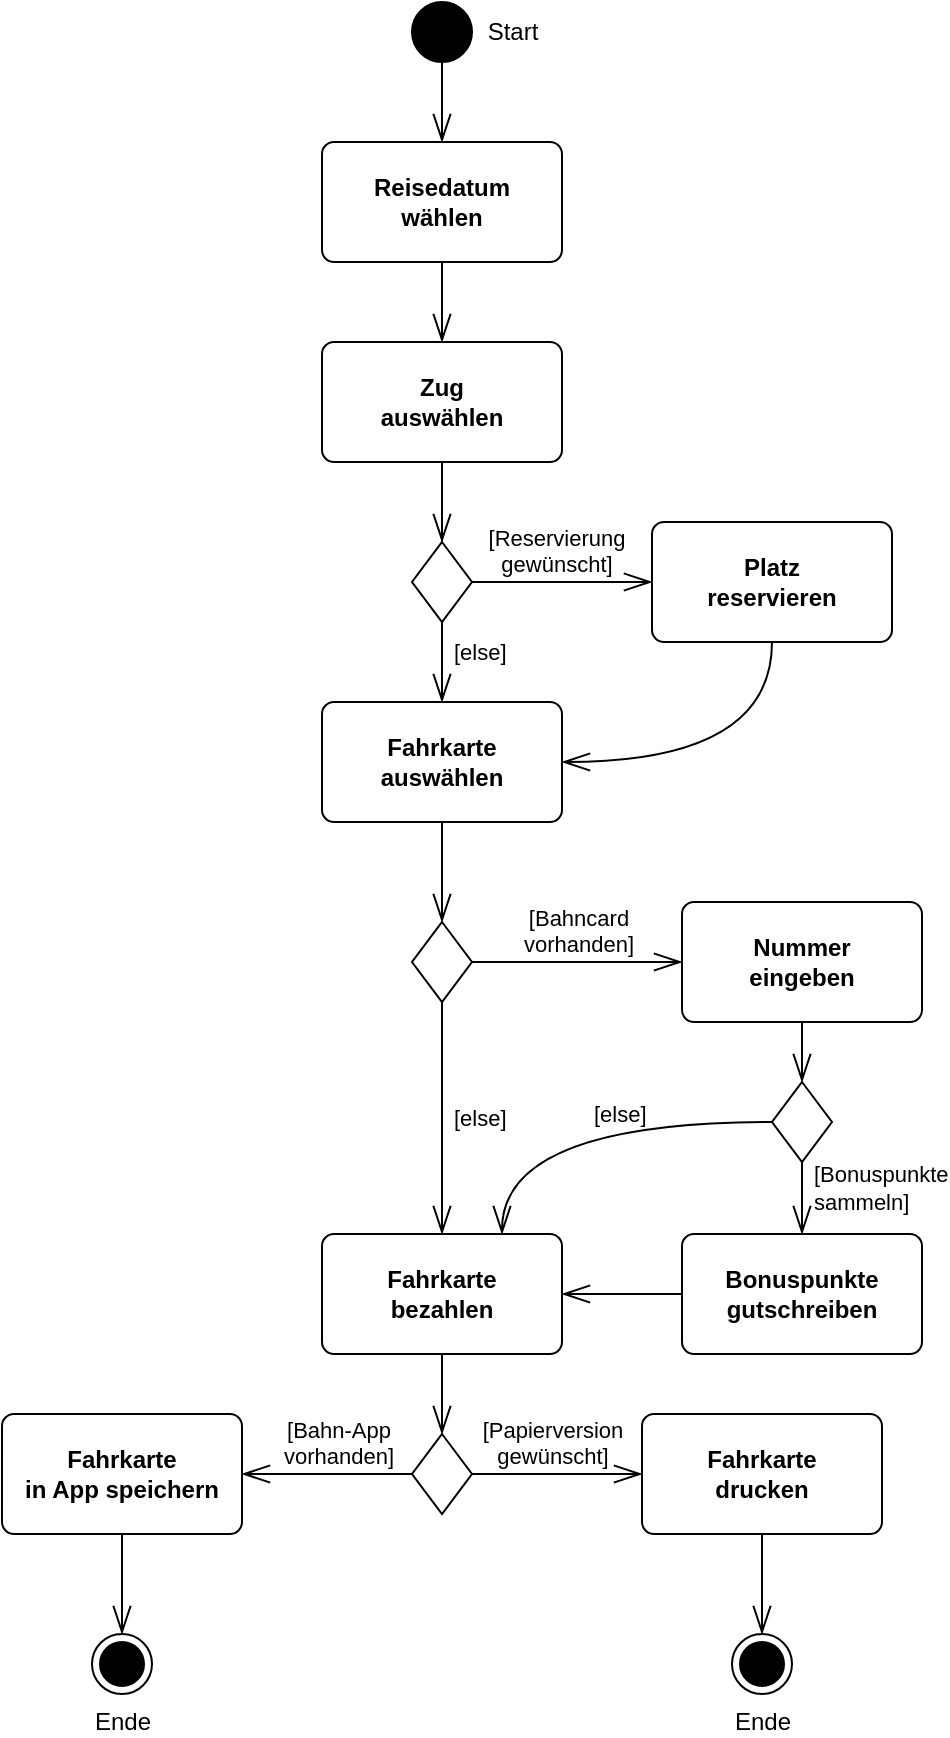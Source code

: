 <mxfile version="22.0.8" type="device">
  <diagram name="Seite-1" id="xgGKzTFVcaxSicP24fel">
    <mxGraphModel dx="2328" dy="924" grid="1" gridSize="10" guides="1" tooltips="1" connect="1" arrows="1" fold="1" page="1" pageScale="1" pageWidth="827" pageHeight="1169" math="0" shadow="0">
      <root>
        <mxCell id="0" />
        <mxCell id="1" parent="0" />
        <mxCell id="Jbg5O2WCxNzNvvJP6ww8-1" value="Ende" style="ellipse;html=1;shape=endState;fillColor=strokeColor;verticalAlign=top;horizontal=1;align=center;labelPosition=center;verticalLabelPosition=bottom;" parent="1" vertex="1">
          <mxGeometry x="25" y="866" width="30" height="30" as="geometry" />
        </mxCell>
        <mxCell id="Jbg5O2WCxNzNvvJP6ww8-3" value="Start" style="ellipse;fillColor=strokeColor;html=1;labelPosition=right;verticalLabelPosition=middle;align=center;verticalAlign=middle;spacingLeft=10;" parent="1" vertex="1">
          <mxGeometry x="185" y="50" width="30" height="30" as="geometry" />
        </mxCell>
        <mxCell id="Jbg5O2WCxNzNvvJP6ww8-4" value="Ende" style="ellipse;html=1;shape=endState;fillColor=strokeColor;verticalAlign=top;horizontal=1;align=center;labelPosition=center;verticalLabelPosition=bottom;" parent="1" vertex="1">
          <mxGeometry x="345" y="866" width="30" height="30" as="geometry" />
        </mxCell>
        <mxCell id="Jbg5O2WCxNzNvvJP6ww8-5" value="&lt;div&gt;Reisedatum&lt;/div&gt;&lt;div&gt;wählen&lt;/div&gt;" style="rounded=1;whiteSpace=wrap;html=1;arcSize=10;fontStyle=1" parent="1" vertex="1">
          <mxGeometry x="140" y="120" width="120" height="60" as="geometry" />
        </mxCell>
        <mxCell id="Jbg5O2WCxNzNvvJP6ww8-10" value="&lt;div&gt;Zug&lt;/div&gt;&lt;div&gt;auswählen&lt;/div&gt;" style="rounded=1;whiteSpace=wrap;html=1;arcSize=10;fontStyle=1" parent="1" vertex="1">
          <mxGeometry x="140" y="220" width="120" height="60" as="geometry" />
        </mxCell>
        <mxCell id="Jbg5O2WCxNzNvvJP6ww8-11" value="Fahrkarte&lt;div&gt;auswählen&lt;/div&gt;" style="rounded=1;whiteSpace=wrap;html=1;arcSize=10;fontStyle=1" parent="1" vertex="1">
          <mxGeometry x="140" y="400" width="120" height="60" as="geometry" />
        </mxCell>
        <mxCell id="Jbg5O2WCxNzNvvJP6ww8-12" value="Platz&lt;br&gt;reservieren" style="rounded=1;whiteSpace=wrap;html=1;arcSize=10;fontStyle=1" parent="1" vertex="1">
          <mxGeometry x="305" y="310" width="120" height="60" as="geometry" />
        </mxCell>
        <mxCell id="Jbg5O2WCxNzNvvJP6ww8-13" value="" style="endArrow=openThin;html=1;rounded=0;endFill=0;endSize=12;entryX=0.5;entryY=0;entryDx=0;entryDy=0;" parent="1" source="Jbg5O2WCxNzNvvJP6ww8-3" target="Jbg5O2WCxNzNvvJP6ww8-5" edge="1">
          <mxGeometry width="50" height="50" relative="1" as="geometry">
            <mxPoint x="350" y="260" as="sourcePoint" />
            <mxPoint x="110" y="230" as="targetPoint" />
          </mxGeometry>
        </mxCell>
        <mxCell id="Jbg5O2WCxNzNvvJP6ww8-15" value="" style="endArrow=openThin;html=1;rounded=0;endFill=0;endSize=12;entryX=0.5;entryY=0;entryDx=0;entryDy=0;exitX=0.5;exitY=1;exitDx=0;exitDy=0;" parent="1" source="Jbg5O2WCxNzNvvJP6ww8-5" target="Jbg5O2WCxNzNvvJP6ww8-10" edge="1">
          <mxGeometry width="50" height="50" relative="1" as="geometry">
            <mxPoint x="270" y="220" as="sourcePoint" />
            <mxPoint x="330" y="240" as="targetPoint" />
          </mxGeometry>
        </mxCell>
        <mxCell id="Jbg5O2WCxNzNvvJP6ww8-16" value="" style="endArrow=openThin;html=1;rounded=0;endFill=0;endSize=12;entryX=0.5;entryY=0;entryDx=0;entryDy=0;exitX=0.5;exitY=1;exitDx=0;exitDy=0;" parent="1" source="Jbg5O2WCxNzNvvJP6ww8-10" target="Jbg5O2WCxNzNvvJP6ww8-45" edge="1">
          <mxGeometry width="50" height="50" relative="1" as="geometry">
            <mxPoint x="430" y="240" as="sourcePoint" />
            <mxPoint x="471.5" y="170" as="targetPoint" />
          </mxGeometry>
        </mxCell>
        <mxCell id="Jbg5O2WCxNzNvvJP6ww8-19" value="[else]" style="endArrow=openThin;html=1;rounded=0;endFill=0;endSize=12;verticalAlign=middle;align=left;spacingLeft=4;exitX=0.5;exitY=1;exitDx=0;exitDy=0;entryX=0.5;entryY=0;entryDx=0;entryDy=0;labelBackgroundColor=none;spacingBottom=11;" parent="1" source="Jbg5O2WCxNzNvvJP6ww8-45" target="Jbg5O2WCxNzNvvJP6ww8-11" edge="1">
          <mxGeometry width="50" height="50" relative="1" as="geometry">
            <mxPoint x="80" y="340" as="sourcePoint" />
            <mxPoint x="30" y="320" as="targetPoint" />
          </mxGeometry>
        </mxCell>
        <mxCell id="Jbg5O2WCxNzNvvJP6ww8-20" value="[Reservierung &lt;br&gt;gewünscht]" style="endArrow=openThin;html=1;rounded=0;endFill=0;endSize=12;exitX=1;exitY=0.5;exitDx=0;exitDy=0;align=center;spacingLeft=0;verticalAlign=bottom;labelPosition=center;verticalLabelPosition=top;labelBackgroundColor=none;spacingRight=7;" parent="1" source="Jbg5O2WCxNzNvvJP6ww8-45" target="Jbg5O2WCxNzNvvJP6ww8-12" edge="1">
          <mxGeometry width="50" height="50" relative="1" as="geometry">
            <mxPoint x="486.5" y="155" as="sourcePoint" />
            <mxPoint x="506.5" y="110" as="targetPoint" />
            <mxPoint as="offset" />
          </mxGeometry>
        </mxCell>
        <mxCell id="Jbg5O2WCxNzNvvJP6ww8-22" value="Fahrkarte&lt;div&gt;bezahlen&lt;/div&gt;" style="rounded=1;whiteSpace=wrap;html=1;arcSize=10;fontStyle=1" parent="1" vertex="1">
          <mxGeometry x="140" y="666" width="120" height="60" as="geometry" />
        </mxCell>
        <mxCell id="Jbg5O2WCxNzNvvJP6ww8-24" value="Fahrkarte&lt;div&gt;drucken&lt;/div&gt;" style="rounded=1;whiteSpace=wrap;html=1;arcSize=10;fontStyle=1" parent="1" vertex="1">
          <mxGeometry x="300" y="756" width="120" height="60" as="geometry" />
        </mxCell>
        <mxCell id="Jbg5O2WCxNzNvvJP6ww8-25" value="Fahrkarte&lt;div&gt;in App speichern&lt;br&gt;&lt;/div&gt;" style="rounded=1;whiteSpace=wrap;html=1;arcSize=10;fontStyle=1" parent="1" vertex="1">
          <mxGeometry x="-20" y="756" width="120" height="60" as="geometry" />
        </mxCell>
        <mxCell id="Jbg5O2WCxNzNvvJP6ww8-26" value="&lt;div&gt;[Bahn-App&lt;/div&gt;vorhanden]" style="endArrow=openThin;html=1;rounded=0;endFill=0;endSize=12;exitX=0;exitY=0.5;exitDx=0;exitDy=0;entryX=1;entryY=0.5;entryDx=0;entryDy=0;verticalAlign=bottom;labelBackgroundColor=none;spacingLeft=10;" parent="1" source="Jbg5O2WCxNzNvvJP6ww8-48" target="Jbg5O2WCxNzNvvJP6ww8-25" edge="1">
          <mxGeometry width="50" height="50" relative="1" as="geometry">
            <mxPoint x="285" y="666" as="sourcePoint" />
            <mxPoint x="-45" y="576" as="targetPoint" />
          </mxGeometry>
        </mxCell>
        <mxCell id="Jbg5O2WCxNzNvvJP6ww8-27" value="" style="endArrow=openThin;html=1;rounded=0;endFill=0;endSize=12;" parent="1" source="Jbg5O2WCxNzNvvJP6ww8-24" target="Jbg5O2WCxNzNvvJP6ww8-4" edge="1">
          <mxGeometry width="50" height="50" relative="1" as="geometry">
            <mxPoint x="470" y="876" as="sourcePoint" />
            <mxPoint x="405" y="866" as="targetPoint" />
          </mxGeometry>
        </mxCell>
        <mxCell id="Jbg5O2WCxNzNvvJP6ww8-28" value="" style="endArrow=openThin;html=1;rounded=0;endFill=0;endSize=12;" parent="1" source="Jbg5O2WCxNzNvvJP6ww8-25" target="Jbg5O2WCxNzNvvJP6ww8-1" edge="1">
          <mxGeometry width="50" height="50" relative="1" as="geometry">
            <mxPoint x="-30" y="596" as="sourcePoint" />
            <mxPoint x="40" y="596" as="targetPoint" />
          </mxGeometry>
        </mxCell>
        <mxCell id="Jbg5O2WCxNzNvvJP6ww8-29" value="" style="endArrow=openThin;html=1;rounded=0;endFill=0;endSize=12;" parent="1" source="Jbg5O2WCxNzNvvJP6ww8-35" target="Jbg5O2WCxNzNvvJP6ww8-46" edge="1">
          <mxGeometry width="50" height="50" relative="1" as="geometry">
            <mxPoint x="525" y="460" as="sourcePoint" />
            <mxPoint x="655" y="370" as="targetPoint" />
          </mxGeometry>
        </mxCell>
        <mxCell id="Jbg5O2WCxNzNvvJP6ww8-30" value="" style="endArrow=openThin;html=1;rounded=0;endFill=0;endSize=12;exitX=0.5;exitY=1;exitDx=0;exitDy=0;entryX=0.5;entryY=0;entryDx=0;entryDy=0;" parent="1" source="Jbg5O2WCxNzNvvJP6ww8-22" target="Jbg5O2WCxNzNvvJP6ww8-48" edge="1">
          <mxGeometry width="50" height="50" relative="1" as="geometry">
            <mxPoint x="310" y="786" as="sourcePoint" />
            <mxPoint x="360" y="666" as="targetPoint" />
          </mxGeometry>
        </mxCell>
        <mxCell id="Jbg5O2WCxNzNvvJP6ww8-31" value="[Papierversion&lt;br&gt;gewünscht]" style="endArrow=openThin;html=1;rounded=0;endFill=0;endSize=12;exitX=1;exitY=0.5;exitDx=0;exitDy=0;align=center;spacingLeft=-6;verticalAlign=bottom;labelBackgroundColor=none;" parent="1" source="Jbg5O2WCxNzNvvJP6ww8-48" target="Jbg5O2WCxNzNvvJP6ww8-24" edge="1">
          <mxGeometry width="50" height="50" relative="1" as="geometry">
            <mxPoint x="300" y="681" as="sourcePoint" />
            <mxPoint x="-25" y="596" as="targetPoint" />
            <mxPoint as="offset" />
          </mxGeometry>
        </mxCell>
        <mxCell id="Jbg5O2WCxNzNvvJP6ww8-32" value="[Bahncard&lt;br&gt;vorhanden]" style="endArrow=openThin;html=1;rounded=0;endFill=0;endSize=12;exitX=1;exitY=0.5;exitDx=0;exitDy=0;entryX=0;entryY=0.5;entryDx=0;entryDy=0;verticalAlign=bottom;labelBackgroundColor=none;" parent="1" source="Jbg5O2WCxNzNvvJP6ww8-47" target="Jbg5O2WCxNzNvvJP6ww8-35" edge="1">
          <mxGeometry width="50" height="50" relative="1" as="geometry">
            <mxPoint x="345" y="425" as="sourcePoint" />
            <mxPoint x="-160" y="460" as="targetPoint" />
          </mxGeometry>
        </mxCell>
        <mxCell id="Jbg5O2WCxNzNvvJP6ww8-33" value="[else]" style="endArrow=openThin;html=1;rounded=0;endFill=0;endSize=12;exitX=0.5;exitY=1;exitDx=0;exitDy=0;entryX=0.5;entryY=0;entryDx=0;entryDy=0;align=left;spacingLeft=4;labelBackgroundColor=none;" parent="1" source="Jbg5O2WCxNzNvvJP6ww8-47" target="Jbg5O2WCxNzNvvJP6ww8-22" edge="1">
          <mxGeometry width="50" height="50" relative="1" as="geometry">
            <mxPoint x="330" y="420" as="sourcePoint" />
            <mxPoint x="-150" y="450" as="targetPoint" />
            <mxPoint as="offset" />
          </mxGeometry>
        </mxCell>
        <mxCell id="Jbg5O2WCxNzNvvJP6ww8-34" value="" style="endArrow=openThin;html=1;rounded=0;endFill=0;endSize=12;exitX=0.5;exitY=1;exitDx=0;exitDy=0;entryX=0.5;entryY=0;entryDx=0;entryDy=0;" parent="1" source="Jbg5O2WCxNzNvvJP6ww8-11" target="Jbg5O2WCxNzNvvJP6ww8-47" edge="1">
          <mxGeometry width="50" height="50" relative="1" as="geometry">
            <mxPoint x="80" y="320" as="sourcePoint" />
            <mxPoint x="620" y="250" as="targetPoint" />
          </mxGeometry>
        </mxCell>
        <mxCell id="Jbg5O2WCxNzNvvJP6ww8-35" value="&lt;div&gt;Nummer&lt;/div&gt;&lt;div&gt;eingeben&lt;/div&gt;" style="rounded=1;whiteSpace=wrap;html=1;arcSize=10;fontStyle=1" parent="1" vertex="1">
          <mxGeometry x="320" y="500" width="120" height="60" as="geometry" />
        </mxCell>
        <mxCell id="Jbg5O2WCxNzNvvJP6ww8-36" value="Bonuspunkte&lt;br&gt;gutschreiben" style="rounded=1;whiteSpace=wrap;html=1;arcSize=10;fontStyle=1" parent="1" vertex="1">
          <mxGeometry x="320" y="666" width="120" height="60" as="geometry" />
        </mxCell>
        <mxCell id="Jbg5O2WCxNzNvvJP6ww8-38" value="" style="endArrow=openThin;html=1;rounded=0;endFill=0;endSize=12;entryX=1;entryY=0.5;entryDx=0;entryDy=0;" parent="1" source="Jbg5O2WCxNzNvvJP6ww8-36" target="Jbg5O2WCxNzNvvJP6ww8-22" edge="1">
          <mxGeometry width="50" height="50" relative="1" as="geometry">
            <mxPoint x="-95" y="456" as="sourcePoint" />
            <mxPoint x="405" y="706" as="targetPoint" />
          </mxGeometry>
        </mxCell>
        <mxCell id="Jbg5O2WCxNzNvvJP6ww8-39" value="[Bonuspunkte&lt;br&gt; sammeln]" style="endArrow=openThin;html=1;rounded=0;endFill=0;endSize=12;exitX=0.5;exitY=1;exitDx=0;exitDy=0;align=left;spacingLeft=4;labelBackgroundColor=none;spacingTop=0;spacingBottom=10;" parent="1" source="Jbg5O2WCxNzNvvJP6ww8-46" target="Jbg5O2WCxNzNvvJP6ww8-36" edge="1">
          <mxGeometry width="50" height="50" relative="1" as="geometry">
            <mxPoint x="655" y="456" as="sourcePoint" />
            <mxPoint x="-15" y="396" as="targetPoint" />
          </mxGeometry>
        </mxCell>
        <mxCell id="Jbg5O2WCxNzNvvJP6ww8-45" value="" style="rhombus;" parent="1" vertex="1">
          <mxGeometry x="185" y="320" width="30" height="40" as="geometry" />
        </mxCell>
        <mxCell id="Jbg5O2WCxNzNvvJP6ww8-46" value="" style="rhombus;" parent="1" vertex="1">
          <mxGeometry x="365" y="590" width="30" height="40" as="geometry" />
        </mxCell>
        <mxCell id="Jbg5O2WCxNzNvvJP6ww8-47" value="" style="rhombus;" parent="1" vertex="1">
          <mxGeometry x="185" y="510" width="30" height="40" as="geometry" />
        </mxCell>
        <mxCell id="Jbg5O2WCxNzNvvJP6ww8-48" value="" style="rhombus;" parent="1" vertex="1">
          <mxGeometry x="185" y="766" width="30" height="40" as="geometry" />
        </mxCell>
        <mxCell id="Jbg5O2WCxNzNvvJP6ww8-51" value="[else]" style="endArrow=openThin;html=1;rounded=0;endFill=0;endSize=12;exitX=0;exitY=0.5;exitDx=0;exitDy=0;align=left;spacingLeft=4;entryX=0.75;entryY=0;entryDx=0;entryDy=0;edgeStyle=orthogonalEdgeStyle;elbow=vertical;curved=1;spacingBottom=9;labelBackgroundColor=none;" parent="1" source="Jbg5O2WCxNzNvvJP6ww8-46" target="Jbg5O2WCxNzNvvJP6ww8-22" edge="1">
          <mxGeometry width="50" height="50" relative="1" as="geometry">
            <mxPoint x="340" y="466" as="sourcePoint" />
            <mxPoint x="380" y="566" as="targetPoint" />
            <mxPoint as="offset" />
          </mxGeometry>
        </mxCell>
        <mxCell id="Jbg5O2WCxNzNvvJP6ww8-55" value="" style="endArrow=openThin;html=1;rounded=0;endFill=0;endSize=12;entryX=1;entryY=0.5;entryDx=0;entryDy=0;exitX=0.5;exitY=1;exitDx=0;exitDy=0;edgeStyle=orthogonalEdgeStyle;curved=1;" parent="1" source="Jbg5O2WCxNzNvvJP6ww8-12" target="Jbg5O2WCxNzNvvJP6ww8-11" edge="1">
          <mxGeometry width="50" height="50" relative="1" as="geometry">
            <mxPoint x="440" y="190" as="sourcePoint" />
            <mxPoint x="495" y="190" as="targetPoint" />
          </mxGeometry>
        </mxCell>
      </root>
    </mxGraphModel>
  </diagram>
</mxfile>

